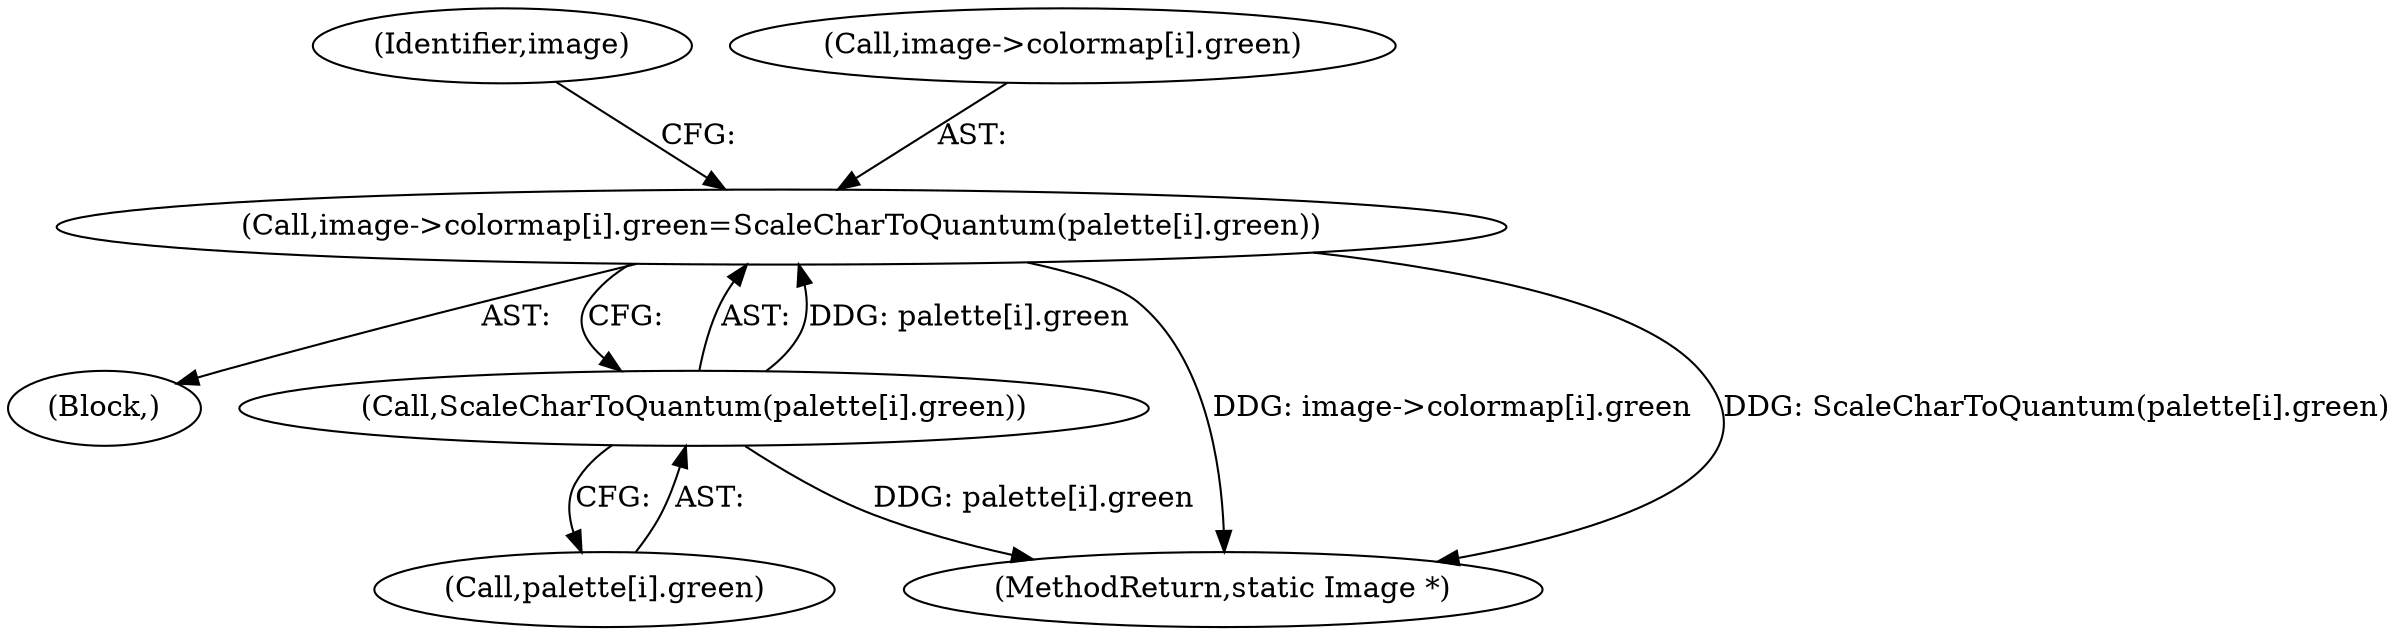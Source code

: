 digraph "0_ImageMagick_8ca35831e91c3db8c6d281d09b605001003bec08@array" {
"1002813" [label="(Call,image->colormap[i].green=ScaleCharToQuantum(palette[i].green))"];
"1002821" [label="(Call,ScaleCharToQuantum(palette[i].green))"];
"1002822" [label="(Call,palette[i].green)"];
"1002798" [label="(Block,)"];
"1005492" [label="(MethodReturn,static Image *)"];
"1002813" [label="(Call,image->colormap[i].green=ScaleCharToQuantum(palette[i].green))"];
"1002821" [label="(Call,ScaleCharToQuantum(palette[i].green))"];
"1002831" [label="(Identifier,image)"];
"1002814" [label="(Call,image->colormap[i].green)"];
"1002813" -> "1002798"  [label="AST: "];
"1002813" -> "1002821"  [label="CFG: "];
"1002814" -> "1002813"  [label="AST: "];
"1002821" -> "1002813"  [label="AST: "];
"1002831" -> "1002813"  [label="CFG: "];
"1002813" -> "1005492"  [label="DDG: image->colormap[i].green"];
"1002813" -> "1005492"  [label="DDG: ScaleCharToQuantum(palette[i].green)"];
"1002821" -> "1002813"  [label="DDG: palette[i].green"];
"1002821" -> "1002822"  [label="CFG: "];
"1002822" -> "1002821"  [label="AST: "];
"1002821" -> "1005492"  [label="DDG: palette[i].green"];
}
